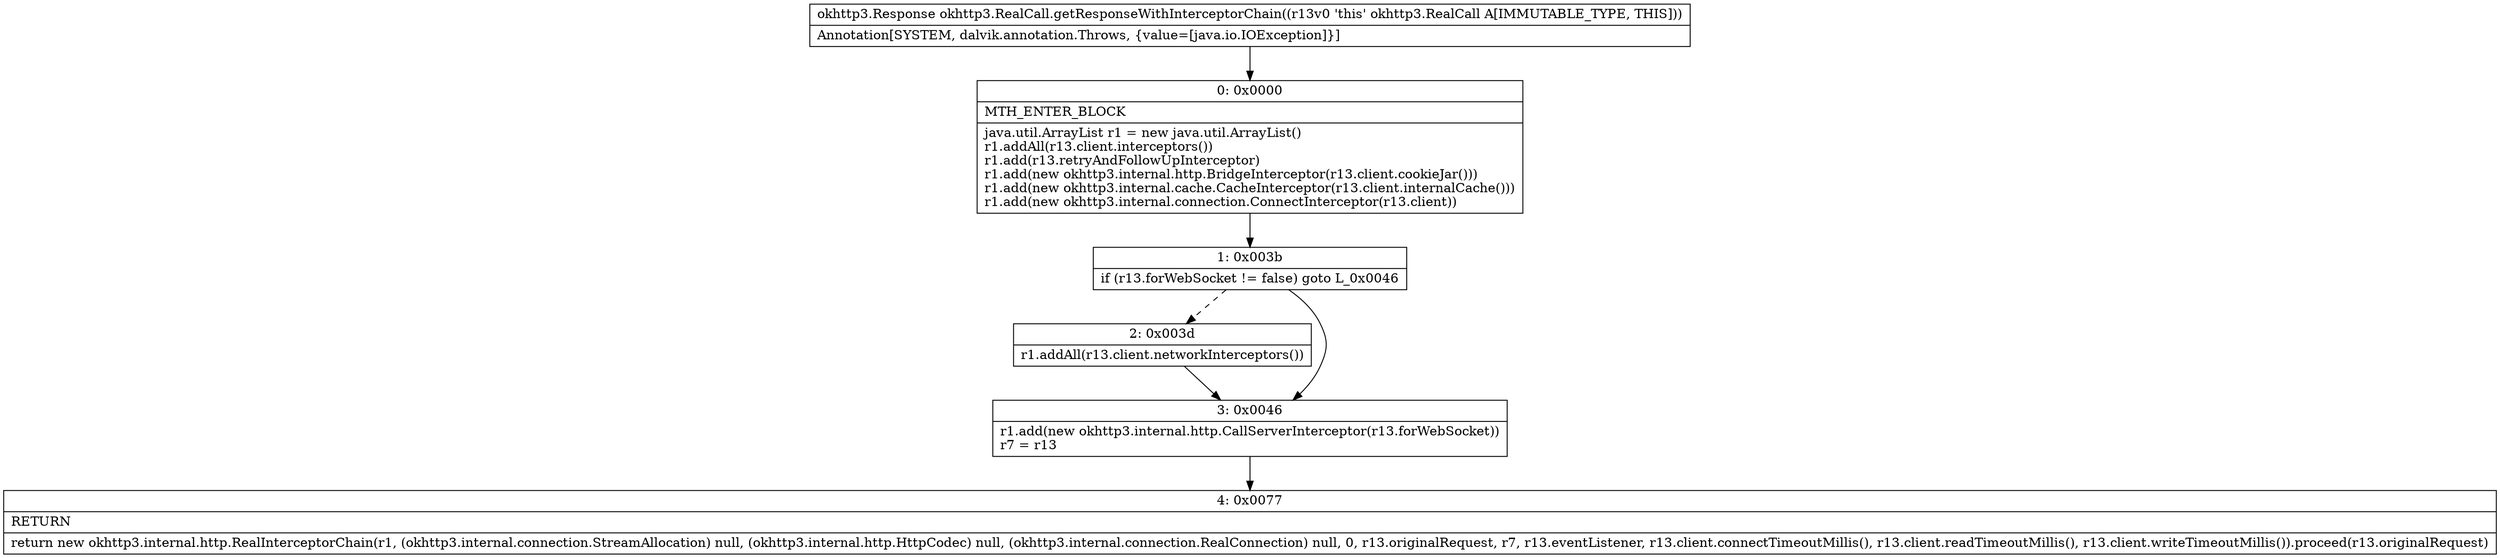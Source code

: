 digraph "CFG forokhttp3.RealCall.getResponseWithInterceptorChain()Lokhttp3\/Response;" {
Node_0 [shape=record,label="{0\:\ 0x0000|MTH_ENTER_BLOCK\l|java.util.ArrayList r1 = new java.util.ArrayList()\lr1.addAll(r13.client.interceptors())\lr1.add(r13.retryAndFollowUpInterceptor)\lr1.add(new okhttp3.internal.http.BridgeInterceptor(r13.client.cookieJar()))\lr1.add(new okhttp3.internal.cache.CacheInterceptor(r13.client.internalCache()))\lr1.add(new okhttp3.internal.connection.ConnectInterceptor(r13.client))\l}"];
Node_1 [shape=record,label="{1\:\ 0x003b|if (r13.forWebSocket != false) goto L_0x0046\l}"];
Node_2 [shape=record,label="{2\:\ 0x003d|r1.addAll(r13.client.networkInterceptors())\l}"];
Node_3 [shape=record,label="{3\:\ 0x0046|r1.add(new okhttp3.internal.http.CallServerInterceptor(r13.forWebSocket))\lr7 = r13\l}"];
Node_4 [shape=record,label="{4\:\ 0x0077|RETURN\l|return new okhttp3.internal.http.RealInterceptorChain(r1, (okhttp3.internal.connection.StreamAllocation) null, (okhttp3.internal.http.HttpCodec) null, (okhttp3.internal.connection.RealConnection) null, 0, r13.originalRequest, r7, r13.eventListener, r13.client.connectTimeoutMillis(), r13.client.readTimeoutMillis(), r13.client.writeTimeoutMillis()).proceed(r13.originalRequest)\l}"];
MethodNode[shape=record,label="{okhttp3.Response okhttp3.RealCall.getResponseWithInterceptorChain((r13v0 'this' okhttp3.RealCall A[IMMUTABLE_TYPE, THIS]))  | Annotation[SYSTEM, dalvik.annotation.Throws, \{value=[java.io.IOException]\}]\l}"];
MethodNode -> Node_0;
Node_0 -> Node_1;
Node_1 -> Node_2[style=dashed];
Node_1 -> Node_3;
Node_2 -> Node_3;
Node_3 -> Node_4;
}

